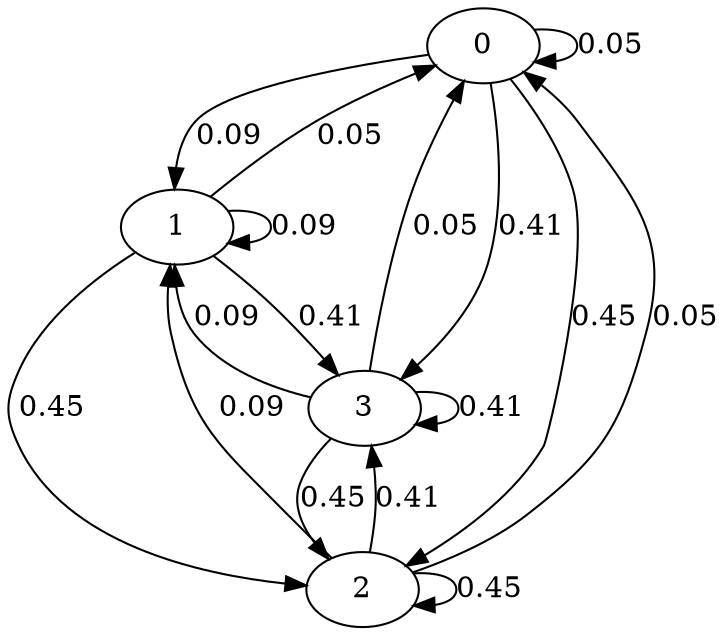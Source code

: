 digraph G {0 -> 0 [label="0.05"];0 -> 1 [label="0.09"];0 -> 2 [label="0.45"];0 -> 3 [label="0.41"];1 -> 0 [label="0.05"];1 -> 1 [label="0.09"];1 -> 2 [label="0.45"];1 -> 3 [label="0.41"];2 -> 0 [label="0.05"];2 -> 1 [label="0.09"];2 -> 2 [label="0.45"];2 -> 3 [label="0.41"];3 -> 0 [label="0.05"];3 -> 1 [label="0.09"];3 -> 2 [label="0.45"];3 -> 3 [label="0.41"];}